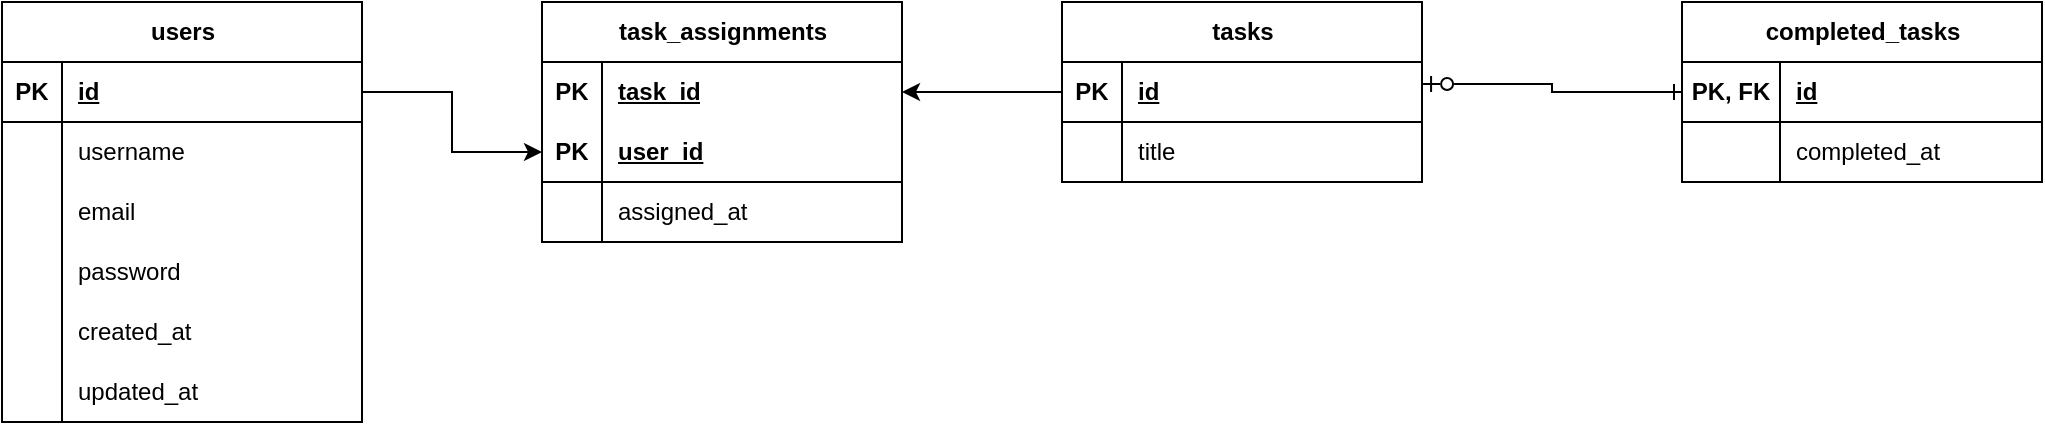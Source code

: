 <mxfile version="24.3.1" type="github">
  <diagram name="ページ1" id="XTaJxxw5Hge7_qkU86yJ">
    <mxGraphModel dx="2164" dy="1210" grid="1" gridSize="10" guides="1" tooltips="1" connect="1" arrows="1" fold="1" page="1" pageScale="1" pageWidth="1169" pageHeight="827" math="0" shadow="0">
      <root>
        <mxCell id="0" />
        <mxCell id="1" parent="0" />
        <mxCell id="7TgzPa2Og4nNcGRdqTiL-27" style="rounded=0;orthogonalLoop=1;jettySize=auto;html=1;entryX=0;entryY=0.5;entryDx=0;entryDy=0;startArrow=ERzeroToOne;startFill=0;endArrow=ERone;endFill=0;exitX=1.003;exitY=0.366;exitDx=0;exitDy=0;exitPerimeter=0;edgeStyle=orthogonalEdgeStyle;" edge="1" parent="1" source="7TgzPa2Og4nNcGRdqTiL-2" target="7TgzPa2Og4nNcGRdqTiL-15">
          <mxGeometry relative="1" as="geometry" />
        </mxCell>
        <mxCell id="7TgzPa2Og4nNcGRdqTiL-1" value="tasks" style="shape=table;startSize=30;container=1;collapsible=1;childLayout=tableLayout;fixedRows=1;rowLines=0;fontStyle=1;align=center;resizeLast=1;html=1;" vertex="1" parent="1">
          <mxGeometry x="570" y="80" width="180" height="90" as="geometry" />
        </mxCell>
        <mxCell id="7TgzPa2Og4nNcGRdqTiL-2" value="" style="shape=tableRow;horizontal=0;startSize=0;swimlaneHead=0;swimlaneBody=0;fillColor=none;collapsible=0;dropTarget=0;points=[[0,0.5],[1,0.5]];portConstraint=eastwest;top=0;left=0;right=0;bottom=1;" vertex="1" parent="7TgzPa2Og4nNcGRdqTiL-1">
          <mxGeometry y="30" width="180" height="30" as="geometry" />
        </mxCell>
        <mxCell id="7TgzPa2Og4nNcGRdqTiL-3" value="PK" style="shape=partialRectangle;connectable=0;fillColor=none;top=0;left=0;bottom=0;right=0;fontStyle=1;overflow=hidden;whiteSpace=wrap;html=1;" vertex="1" parent="7TgzPa2Og4nNcGRdqTiL-2">
          <mxGeometry width="30" height="30" as="geometry">
            <mxRectangle width="30" height="30" as="alternateBounds" />
          </mxGeometry>
        </mxCell>
        <mxCell id="7TgzPa2Og4nNcGRdqTiL-4" value="id" style="shape=partialRectangle;connectable=0;fillColor=none;top=0;left=0;bottom=0;right=0;align=left;spacingLeft=6;fontStyle=5;overflow=hidden;whiteSpace=wrap;html=1;" vertex="1" parent="7TgzPa2Og4nNcGRdqTiL-2">
          <mxGeometry x="30" width="150" height="30" as="geometry">
            <mxRectangle width="150" height="30" as="alternateBounds" />
          </mxGeometry>
        </mxCell>
        <mxCell id="7TgzPa2Og4nNcGRdqTiL-5" value="" style="shape=tableRow;horizontal=0;startSize=0;swimlaneHead=0;swimlaneBody=0;fillColor=none;collapsible=0;dropTarget=0;points=[[0,0.5],[1,0.5]];portConstraint=eastwest;top=0;left=0;right=0;bottom=0;" vertex="1" parent="7TgzPa2Og4nNcGRdqTiL-1">
          <mxGeometry y="60" width="180" height="30" as="geometry" />
        </mxCell>
        <mxCell id="7TgzPa2Og4nNcGRdqTiL-6" value="" style="shape=partialRectangle;connectable=0;fillColor=none;top=0;left=0;bottom=0;right=0;editable=1;overflow=hidden;whiteSpace=wrap;html=1;" vertex="1" parent="7TgzPa2Og4nNcGRdqTiL-5">
          <mxGeometry width="30" height="30" as="geometry">
            <mxRectangle width="30" height="30" as="alternateBounds" />
          </mxGeometry>
        </mxCell>
        <mxCell id="7TgzPa2Og4nNcGRdqTiL-7" value="title" style="shape=partialRectangle;connectable=0;fillColor=none;top=0;left=0;bottom=0;right=0;align=left;spacingLeft=6;overflow=hidden;whiteSpace=wrap;html=1;" vertex="1" parent="7TgzPa2Og4nNcGRdqTiL-5">
          <mxGeometry x="30" width="150" height="30" as="geometry">
            <mxRectangle width="150" height="30" as="alternateBounds" />
          </mxGeometry>
        </mxCell>
        <mxCell id="7TgzPa2Og4nNcGRdqTiL-14" value="completed_tasks" style="shape=table;startSize=30;container=1;collapsible=1;childLayout=tableLayout;fixedRows=1;rowLines=0;fontStyle=1;align=center;resizeLast=1;html=1;" vertex="1" parent="1">
          <mxGeometry x="880" y="80" width="180" height="90" as="geometry" />
        </mxCell>
        <mxCell id="7TgzPa2Og4nNcGRdqTiL-15" value="" style="shape=tableRow;horizontal=0;startSize=0;swimlaneHead=0;swimlaneBody=0;fillColor=none;collapsible=0;dropTarget=0;points=[[0,0.5],[1,0.5]];portConstraint=eastwest;top=0;left=0;right=0;bottom=1;" vertex="1" parent="7TgzPa2Og4nNcGRdqTiL-14">
          <mxGeometry y="30" width="180" height="30" as="geometry" />
        </mxCell>
        <mxCell id="7TgzPa2Og4nNcGRdqTiL-16" value="PK, FK" style="shape=partialRectangle;connectable=0;fillColor=none;top=0;left=0;bottom=0;right=0;fontStyle=1;overflow=hidden;whiteSpace=wrap;html=1;" vertex="1" parent="7TgzPa2Og4nNcGRdqTiL-15">
          <mxGeometry width="49" height="30" as="geometry">
            <mxRectangle width="49" height="30" as="alternateBounds" />
          </mxGeometry>
        </mxCell>
        <mxCell id="7TgzPa2Og4nNcGRdqTiL-17" value="id" style="shape=partialRectangle;connectable=0;fillColor=none;top=0;left=0;bottom=0;right=0;align=left;spacingLeft=6;fontStyle=5;overflow=hidden;whiteSpace=wrap;html=1;" vertex="1" parent="7TgzPa2Og4nNcGRdqTiL-15">
          <mxGeometry x="49" width="131" height="30" as="geometry">
            <mxRectangle width="131" height="30" as="alternateBounds" />
          </mxGeometry>
        </mxCell>
        <mxCell id="7TgzPa2Og4nNcGRdqTiL-18" value="" style="shape=tableRow;horizontal=0;startSize=0;swimlaneHead=0;swimlaneBody=0;fillColor=none;collapsible=0;dropTarget=0;points=[[0,0.5],[1,0.5]];portConstraint=eastwest;top=0;left=0;right=0;bottom=0;" vertex="1" parent="7TgzPa2Og4nNcGRdqTiL-14">
          <mxGeometry y="60" width="180" height="30" as="geometry" />
        </mxCell>
        <mxCell id="7TgzPa2Og4nNcGRdqTiL-19" value="" style="shape=partialRectangle;connectable=0;fillColor=none;top=0;left=0;bottom=0;right=0;editable=1;overflow=hidden;whiteSpace=wrap;html=1;" vertex="1" parent="7TgzPa2Og4nNcGRdqTiL-18">
          <mxGeometry width="49" height="30" as="geometry">
            <mxRectangle width="49" height="30" as="alternateBounds" />
          </mxGeometry>
        </mxCell>
        <mxCell id="7TgzPa2Og4nNcGRdqTiL-20" value="completed_at" style="shape=partialRectangle;connectable=0;fillColor=none;top=0;left=0;bottom=0;right=0;align=left;spacingLeft=6;overflow=hidden;whiteSpace=wrap;html=1;" vertex="1" parent="7TgzPa2Og4nNcGRdqTiL-18">
          <mxGeometry x="49" width="131" height="30" as="geometry">
            <mxRectangle width="131" height="30" as="alternateBounds" />
          </mxGeometry>
        </mxCell>
        <mxCell id="7TgzPa2Og4nNcGRdqTiL-28" value="users" style="shape=table;startSize=30;container=1;collapsible=1;childLayout=tableLayout;fixedRows=1;rowLines=0;fontStyle=1;align=center;resizeLast=1;html=1;" vertex="1" parent="1">
          <mxGeometry x="40" y="80" width="180" height="210" as="geometry" />
        </mxCell>
        <mxCell id="7TgzPa2Og4nNcGRdqTiL-29" value="" style="shape=tableRow;horizontal=0;startSize=0;swimlaneHead=0;swimlaneBody=0;fillColor=none;collapsible=0;dropTarget=0;points=[[0,0.5],[1,0.5]];portConstraint=eastwest;top=0;left=0;right=0;bottom=1;" vertex="1" parent="7TgzPa2Og4nNcGRdqTiL-28">
          <mxGeometry y="30" width="180" height="30" as="geometry" />
        </mxCell>
        <mxCell id="7TgzPa2Og4nNcGRdqTiL-30" value="PK" style="shape=partialRectangle;connectable=0;fillColor=none;top=0;left=0;bottom=0;right=0;fontStyle=1;overflow=hidden;whiteSpace=wrap;html=1;" vertex="1" parent="7TgzPa2Og4nNcGRdqTiL-29">
          <mxGeometry width="30" height="30" as="geometry">
            <mxRectangle width="30" height="30" as="alternateBounds" />
          </mxGeometry>
        </mxCell>
        <mxCell id="7TgzPa2Og4nNcGRdqTiL-31" value="id" style="shape=partialRectangle;connectable=0;fillColor=none;top=0;left=0;bottom=0;right=0;align=left;spacingLeft=6;fontStyle=5;overflow=hidden;whiteSpace=wrap;html=1;" vertex="1" parent="7TgzPa2Og4nNcGRdqTiL-29">
          <mxGeometry x="30" width="150" height="30" as="geometry">
            <mxRectangle width="150" height="30" as="alternateBounds" />
          </mxGeometry>
        </mxCell>
        <mxCell id="7TgzPa2Og4nNcGRdqTiL-32" value="" style="shape=tableRow;horizontal=0;startSize=0;swimlaneHead=0;swimlaneBody=0;fillColor=none;collapsible=0;dropTarget=0;points=[[0,0.5],[1,0.5]];portConstraint=eastwest;top=0;left=0;right=0;bottom=0;" vertex="1" parent="7TgzPa2Og4nNcGRdqTiL-28">
          <mxGeometry y="60" width="180" height="30" as="geometry" />
        </mxCell>
        <mxCell id="7TgzPa2Og4nNcGRdqTiL-33" value="" style="shape=partialRectangle;connectable=0;fillColor=none;top=0;left=0;bottom=0;right=0;editable=1;overflow=hidden;whiteSpace=wrap;html=1;" vertex="1" parent="7TgzPa2Og4nNcGRdqTiL-32">
          <mxGeometry width="30" height="30" as="geometry">
            <mxRectangle width="30" height="30" as="alternateBounds" />
          </mxGeometry>
        </mxCell>
        <mxCell id="7TgzPa2Og4nNcGRdqTiL-34" value="username" style="shape=partialRectangle;connectable=0;fillColor=none;top=0;left=0;bottom=0;right=0;align=left;spacingLeft=6;overflow=hidden;whiteSpace=wrap;html=1;" vertex="1" parent="7TgzPa2Og4nNcGRdqTiL-32">
          <mxGeometry x="30" width="150" height="30" as="geometry">
            <mxRectangle width="150" height="30" as="alternateBounds" />
          </mxGeometry>
        </mxCell>
        <mxCell id="7TgzPa2Og4nNcGRdqTiL-35" value="" style="shape=tableRow;horizontal=0;startSize=0;swimlaneHead=0;swimlaneBody=0;fillColor=none;collapsible=0;dropTarget=0;points=[[0,0.5],[1,0.5]];portConstraint=eastwest;top=0;left=0;right=0;bottom=0;" vertex="1" parent="7TgzPa2Og4nNcGRdqTiL-28">
          <mxGeometry y="90" width="180" height="30" as="geometry" />
        </mxCell>
        <mxCell id="7TgzPa2Og4nNcGRdqTiL-36" value="" style="shape=partialRectangle;connectable=0;fillColor=none;top=0;left=0;bottom=0;right=0;editable=1;overflow=hidden;whiteSpace=wrap;html=1;" vertex="1" parent="7TgzPa2Og4nNcGRdqTiL-35">
          <mxGeometry width="30" height="30" as="geometry">
            <mxRectangle width="30" height="30" as="alternateBounds" />
          </mxGeometry>
        </mxCell>
        <mxCell id="7TgzPa2Og4nNcGRdqTiL-37" value="email" style="shape=partialRectangle;connectable=0;fillColor=none;top=0;left=0;bottom=0;right=0;align=left;spacingLeft=6;overflow=hidden;whiteSpace=wrap;html=1;" vertex="1" parent="7TgzPa2Og4nNcGRdqTiL-35">
          <mxGeometry x="30" width="150" height="30" as="geometry">
            <mxRectangle width="150" height="30" as="alternateBounds" />
          </mxGeometry>
        </mxCell>
        <mxCell id="7TgzPa2Og4nNcGRdqTiL-38" value="" style="shape=tableRow;horizontal=0;startSize=0;swimlaneHead=0;swimlaneBody=0;fillColor=none;collapsible=0;dropTarget=0;points=[[0,0.5],[1,0.5]];portConstraint=eastwest;top=0;left=0;right=0;bottom=0;" vertex="1" parent="7TgzPa2Og4nNcGRdqTiL-28">
          <mxGeometry y="120" width="180" height="30" as="geometry" />
        </mxCell>
        <mxCell id="7TgzPa2Og4nNcGRdqTiL-39" value="" style="shape=partialRectangle;connectable=0;fillColor=none;top=0;left=0;bottom=0;right=0;editable=1;overflow=hidden;whiteSpace=wrap;html=1;" vertex="1" parent="7TgzPa2Og4nNcGRdqTiL-38">
          <mxGeometry width="30" height="30" as="geometry">
            <mxRectangle width="30" height="30" as="alternateBounds" />
          </mxGeometry>
        </mxCell>
        <mxCell id="7TgzPa2Og4nNcGRdqTiL-40" value="password" style="shape=partialRectangle;connectable=0;fillColor=none;top=0;left=0;bottom=0;right=0;align=left;spacingLeft=6;overflow=hidden;whiteSpace=wrap;html=1;" vertex="1" parent="7TgzPa2Og4nNcGRdqTiL-38">
          <mxGeometry x="30" width="150" height="30" as="geometry">
            <mxRectangle width="150" height="30" as="alternateBounds" />
          </mxGeometry>
        </mxCell>
        <mxCell id="7TgzPa2Og4nNcGRdqTiL-59" style="shape=tableRow;horizontal=0;startSize=0;swimlaneHead=0;swimlaneBody=0;fillColor=none;collapsible=0;dropTarget=0;points=[[0,0.5],[1,0.5]];portConstraint=eastwest;top=0;left=0;right=0;bottom=0;" vertex="1" parent="7TgzPa2Og4nNcGRdqTiL-28">
          <mxGeometry y="150" width="180" height="30" as="geometry" />
        </mxCell>
        <mxCell id="7TgzPa2Og4nNcGRdqTiL-60" style="shape=partialRectangle;connectable=0;fillColor=none;top=0;left=0;bottom=0;right=0;editable=1;overflow=hidden;whiteSpace=wrap;html=1;" vertex="1" parent="7TgzPa2Og4nNcGRdqTiL-59">
          <mxGeometry width="30" height="30" as="geometry">
            <mxRectangle width="30" height="30" as="alternateBounds" />
          </mxGeometry>
        </mxCell>
        <mxCell id="7TgzPa2Og4nNcGRdqTiL-61" value="created_at" style="shape=partialRectangle;connectable=0;fillColor=none;top=0;left=0;bottom=0;right=0;align=left;spacingLeft=6;overflow=hidden;whiteSpace=wrap;html=1;" vertex="1" parent="7TgzPa2Og4nNcGRdqTiL-59">
          <mxGeometry x="30" width="150" height="30" as="geometry">
            <mxRectangle width="150" height="30" as="alternateBounds" />
          </mxGeometry>
        </mxCell>
        <mxCell id="7TgzPa2Og4nNcGRdqTiL-62" style="shape=tableRow;horizontal=0;startSize=0;swimlaneHead=0;swimlaneBody=0;fillColor=none;collapsible=0;dropTarget=0;points=[[0,0.5],[1,0.5]];portConstraint=eastwest;top=0;left=0;right=0;bottom=0;" vertex="1" parent="7TgzPa2Og4nNcGRdqTiL-28">
          <mxGeometry y="180" width="180" height="30" as="geometry" />
        </mxCell>
        <mxCell id="7TgzPa2Og4nNcGRdqTiL-63" style="shape=partialRectangle;connectable=0;fillColor=none;top=0;left=0;bottom=0;right=0;editable=1;overflow=hidden;whiteSpace=wrap;html=1;" vertex="1" parent="7TgzPa2Og4nNcGRdqTiL-62">
          <mxGeometry width="30" height="30" as="geometry">
            <mxRectangle width="30" height="30" as="alternateBounds" />
          </mxGeometry>
        </mxCell>
        <mxCell id="7TgzPa2Og4nNcGRdqTiL-64" value="updated_at" style="shape=partialRectangle;connectable=0;fillColor=none;top=0;left=0;bottom=0;right=0;align=left;spacingLeft=6;overflow=hidden;whiteSpace=wrap;html=1;" vertex="1" parent="7TgzPa2Og4nNcGRdqTiL-62">
          <mxGeometry x="30" width="150" height="30" as="geometry">
            <mxRectangle width="150" height="30" as="alternateBounds" />
          </mxGeometry>
        </mxCell>
        <mxCell id="7TgzPa2Og4nNcGRdqTiL-65" value="task_assignments" style="shape=table;startSize=30;container=1;collapsible=1;childLayout=tableLayout;fixedRows=1;rowLines=0;fontStyle=1;align=center;resizeLast=1;html=1;movable=1;resizable=1;rotatable=1;deletable=1;editable=1;locked=0;connectable=1;" vertex="1" parent="1">
          <mxGeometry x="310" y="80" width="180" height="120" as="geometry" />
        </mxCell>
        <mxCell id="7TgzPa2Og4nNcGRdqTiL-66" value="" style="shape=tableRow;horizontal=0;startSize=0;swimlaneHead=0;swimlaneBody=0;fillColor=none;collapsible=0;dropTarget=0;points=[[0,0.5],[1,0.5]];portConstraint=eastwest;top=0;left=0;right=0;bottom=0;" vertex="1" parent="7TgzPa2Og4nNcGRdqTiL-65">
          <mxGeometry y="30" width="180" height="30" as="geometry" />
        </mxCell>
        <mxCell id="7TgzPa2Og4nNcGRdqTiL-67" value="PK" style="shape=partialRectangle;connectable=0;fillColor=none;top=0;left=0;bottom=0;right=0;fontStyle=1;overflow=hidden;whiteSpace=wrap;html=1;" vertex="1" parent="7TgzPa2Og4nNcGRdqTiL-66">
          <mxGeometry width="30" height="30" as="geometry">
            <mxRectangle width="30" height="30" as="alternateBounds" />
          </mxGeometry>
        </mxCell>
        <mxCell id="7TgzPa2Og4nNcGRdqTiL-68" value="task_id" style="shape=partialRectangle;connectable=0;fillColor=none;top=0;left=0;bottom=0;right=0;align=left;spacingLeft=6;fontStyle=5;overflow=hidden;whiteSpace=wrap;html=1;" vertex="1" parent="7TgzPa2Og4nNcGRdqTiL-66">
          <mxGeometry x="30" width="150" height="30" as="geometry">
            <mxRectangle width="150" height="30" as="alternateBounds" />
          </mxGeometry>
        </mxCell>
        <mxCell id="7TgzPa2Og4nNcGRdqTiL-105" value="" style="shape=tableRow;horizontal=0;startSize=0;swimlaneHead=0;swimlaneBody=0;fillColor=none;collapsible=0;dropTarget=0;points=[[0,0.5],[1,0.5]];portConstraint=eastwest;top=0;left=0;right=0;bottom=1;" vertex="1" parent="7TgzPa2Og4nNcGRdqTiL-65">
          <mxGeometry y="60" width="180" height="30" as="geometry" />
        </mxCell>
        <mxCell id="7TgzPa2Og4nNcGRdqTiL-106" value="PK" style="shape=partialRectangle;connectable=0;fillColor=none;top=0;left=0;bottom=0;right=0;fontStyle=1;overflow=hidden;whiteSpace=wrap;html=1;" vertex="1" parent="7TgzPa2Og4nNcGRdqTiL-105">
          <mxGeometry width="30" height="30" as="geometry">
            <mxRectangle width="30" height="30" as="alternateBounds" />
          </mxGeometry>
        </mxCell>
        <mxCell id="7TgzPa2Og4nNcGRdqTiL-107" value="user_id" style="shape=partialRectangle;connectable=0;fillColor=none;top=0;left=0;bottom=0;right=0;align=left;spacingLeft=6;fontStyle=5;overflow=hidden;whiteSpace=wrap;html=1;" vertex="1" parent="7TgzPa2Og4nNcGRdqTiL-105">
          <mxGeometry x="30" width="150" height="30" as="geometry">
            <mxRectangle width="150" height="30" as="alternateBounds" />
          </mxGeometry>
        </mxCell>
        <mxCell id="7TgzPa2Og4nNcGRdqTiL-69" value="" style="shape=tableRow;horizontal=0;startSize=0;swimlaneHead=0;swimlaneBody=0;fillColor=none;collapsible=0;dropTarget=0;points=[[0,0.5],[1,0.5]];portConstraint=eastwest;top=0;left=0;right=0;bottom=0;" vertex="1" parent="7TgzPa2Og4nNcGRdqTiL-65">
          <mxGeometry y="90" width="180" height="30" as="geometry" />
        </mxCell>
        <mxCell id="7TgzPa2Og4nNcGRdqTiL-70" value="" style="shape=partialRectangle;connectable=0;fillColor=none;top=0;left=0;bottom=0;right=0;editable=1;overflow=hidden;whiteSpace=wrap;html=1;" vertex="1" parent="7TgzPa2Og4nNcGRdqTiL-69">
          <mxGeometry width="30" height="30" as="geometry">
            <mxRectangle width="30" height="30" as="alternateBounds" />
          </mxGeometry>
        </mxCell>
        <mxCell id="7TgzPa2Og4nNcGRdqTiL-71" value="assigned_at" style="shape=partialRectangle;connectable=0;fillColor=none;top=0;left=0;bottom=0;right=0;align=left;spacingLeft=6;overflow=hidden;whiteSpace=wrap;html=1;" vertex="1" parent="7TgzPa2Og4nNcGRdqTiL-69">
          <mxGeometry x="30" width="150" height="30" as="geometry">
            <mxRectangle width="150" height="30" as="alternateBounds" />
          </mxGeometry>
        </mxCell>
        <mxCell id="7TgzPa2Og4nNcGRdqTiL-108" style="edgeStyle=orthogonalEdgeStyle;rounded=0;orthogonalLoop=1;jettySize=auto;html=1;" edge="1" parent="1" source="7TgzPa2Og4nNcGRdqTiL-29" target="7TgzPa2Og4nNcGRdqTiL-105">
          <mxGeometry relative="1" as="geometry" />
        </mxCell>
        <mxCell id="7TgzPa2Og4nNcGRdqTiL-109" style="edgeStyle=orthogonalEdgeStyle;rounded=0;orthogonalLoop=1;jettySize=auto;html=1;" edge="1" parent="1" source="7TgzPa2Og4nNcGRdqTiL-2" target="7TgzPa2Og4nNcGRdqTiL-66">
          <mxGeometry relative="1" as="geometry" />
        </mxCell>
      </root>
    </mxGraphModel>
  </diagram>
</mxfile>
